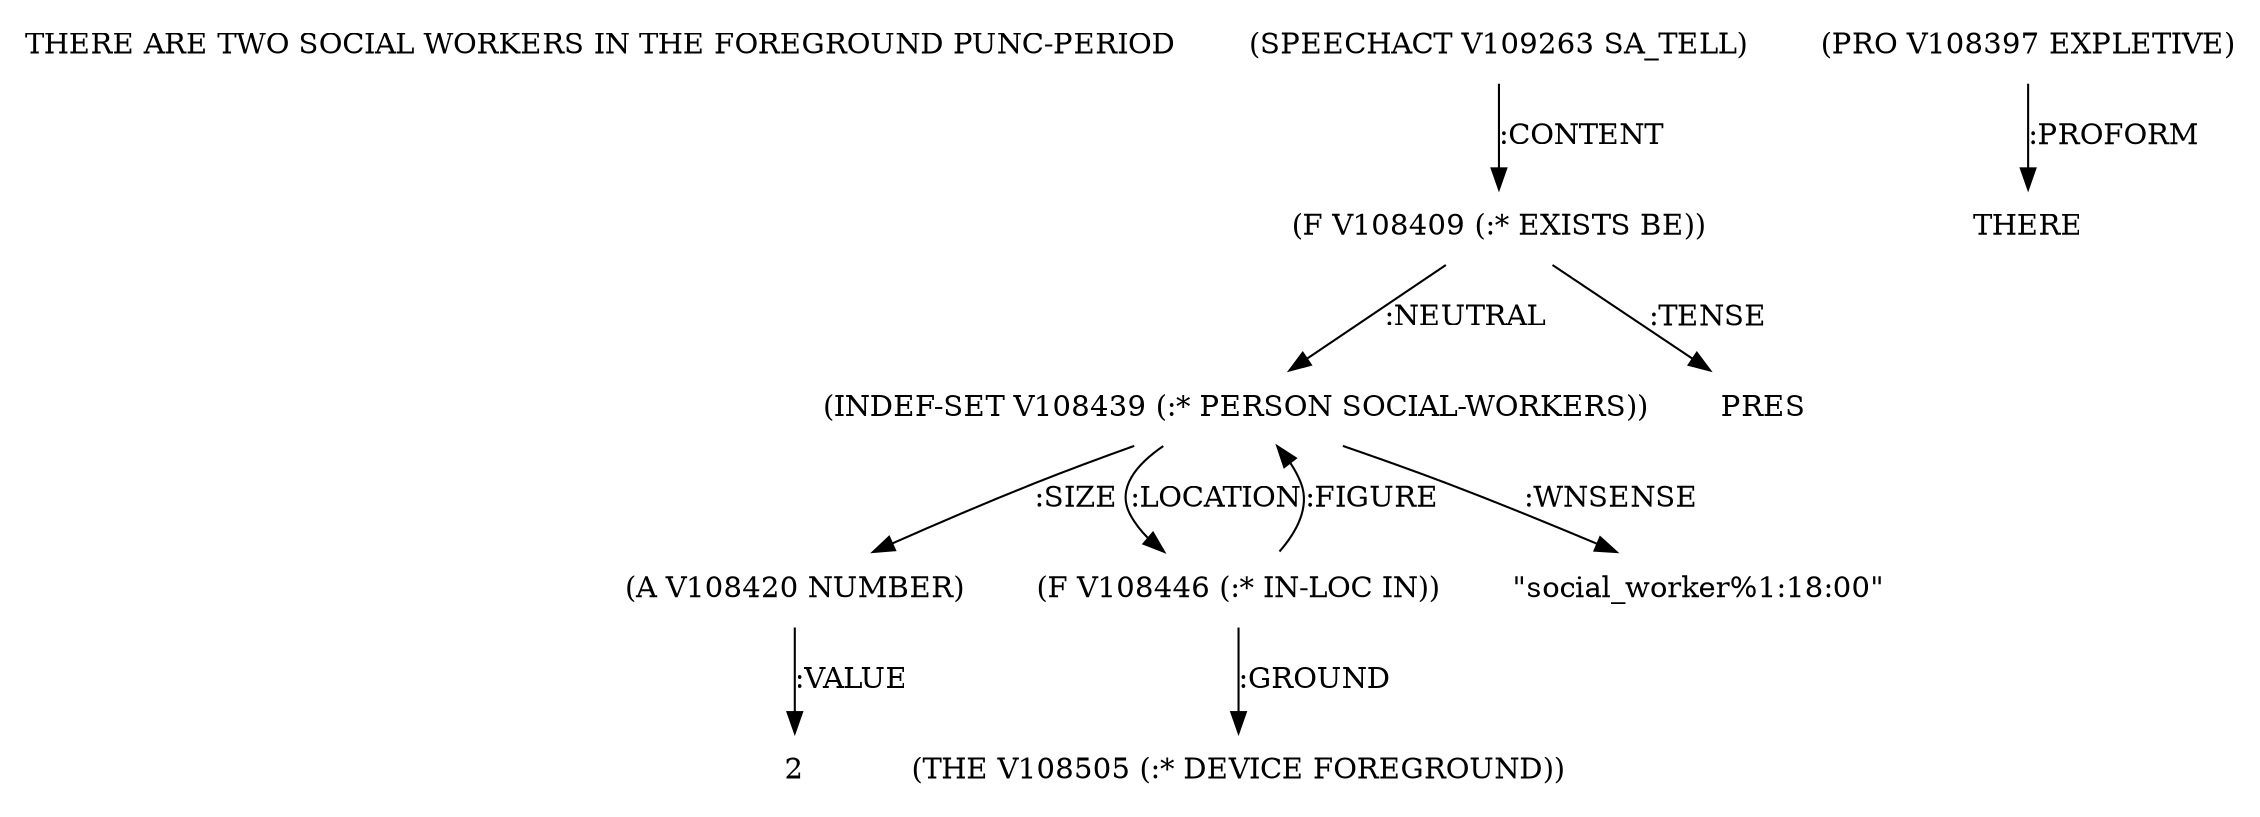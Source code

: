 digraph Terms {
  node [shape=none]
  "THERE ARE TWO SOCIAL WORKERS IN THE FOREGROUND PUNC-PERIOD"
  "V109263" [label="(SPEECHACT V109263 SA_TELL)"]
  "V109263" -> "V108409" [label=":CONTENT"]
  "V108409" [label="(F V108409 (:* EXISTS BE))"]
  "V108409" -> "V108439" [label=":NEUTRAL"]
  "V108409" -> "NT109373" [label=":TENSE"]
  "NT109373" [label="PRES"]
  "V108397" [label="(PRO V108397 EXPLETIVE)"]
  "V108397" -> "NT109374" [label=":PROFORM"]
  "NT109374" [label="THERE"]
  "V108439" [label="(INDEF-SET V108439 (:* PERSON SOCIAL-WORKERS))"]
  "V108439" -> "V108420" [label=":SIZE"]
  "V108439" -> "V108446" [label=":LOCATION"]
  "V108439" -> "NT109375" [label=":WNSENSE"]
  "NT109375" [label="\"social_worker%1:18:00\""]
  "V108420" [label="(A V108420 NUMBER)"]
  "V108420" -> "NT109376" [label=":VALUE"]
  "NT109376" [label="2"]
  "V108446" [label="(F V108446 (:* IN-LOC IN))"]
  "V108446" -> "V108505" [label=":GROUND"]
  "V108446" -> "V108439" [label=":FIGURE"]
  "V108505" [label="(THE V108505 (:* DEVICE FOREGROUND))"]
}
